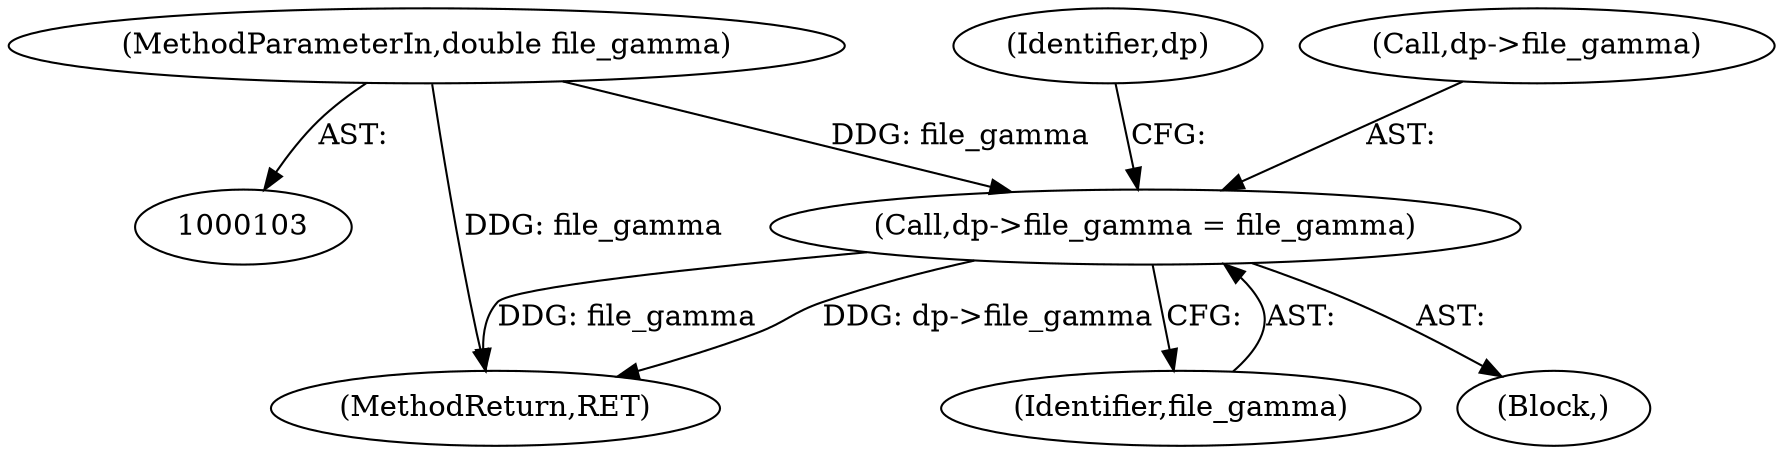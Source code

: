 digraph "0_Android_9d4853418ab2f754c2b63e091c29c5529b8b86ca_45@pointer" {
"1000137" [label="(Call,dp->file_gamma = file_gamma)"];
"1000107" [label="(MethodParameterIn,double file_gamma)"];
"1000144" [label="(Identifier,dp)"];
"1000117" [label="(Block,)"];
"1000107" [label="(MethodParameterIn,double file_gamma)"];
"1000137" [label="(Call,dp->file_gamma = file_gamma)"];
"1000218" [label="(MethodReturn,RET)"];
"1000141" [label="(Identifier,file_gamma)"];
"1000138" [label="(Call,dp->file_gamma)"];
"1000137" -> "1000117"  [label="AST: "];
"1000137" -> "1000141"  [label="CFG: "];
"1000138" -> "1000137"  [label="AST: "];
"1000141" -> "1000137"  [label="AST: "];
"1000144" -> "1000137"  [label="CFG: "];
"1000137" -> "1000218"  [label="DDG: file_gamma"];
"1000137" -> "1000218"  [label="DDG: dp->file_gamma"];
"1000107" -> "1000137"  [label="DDG: file_gamma"];
"1000107" -> "1000103"  [label="AST: "];
"1000107" -> "1000218"  [label="DDG: file_gamma"];
}
